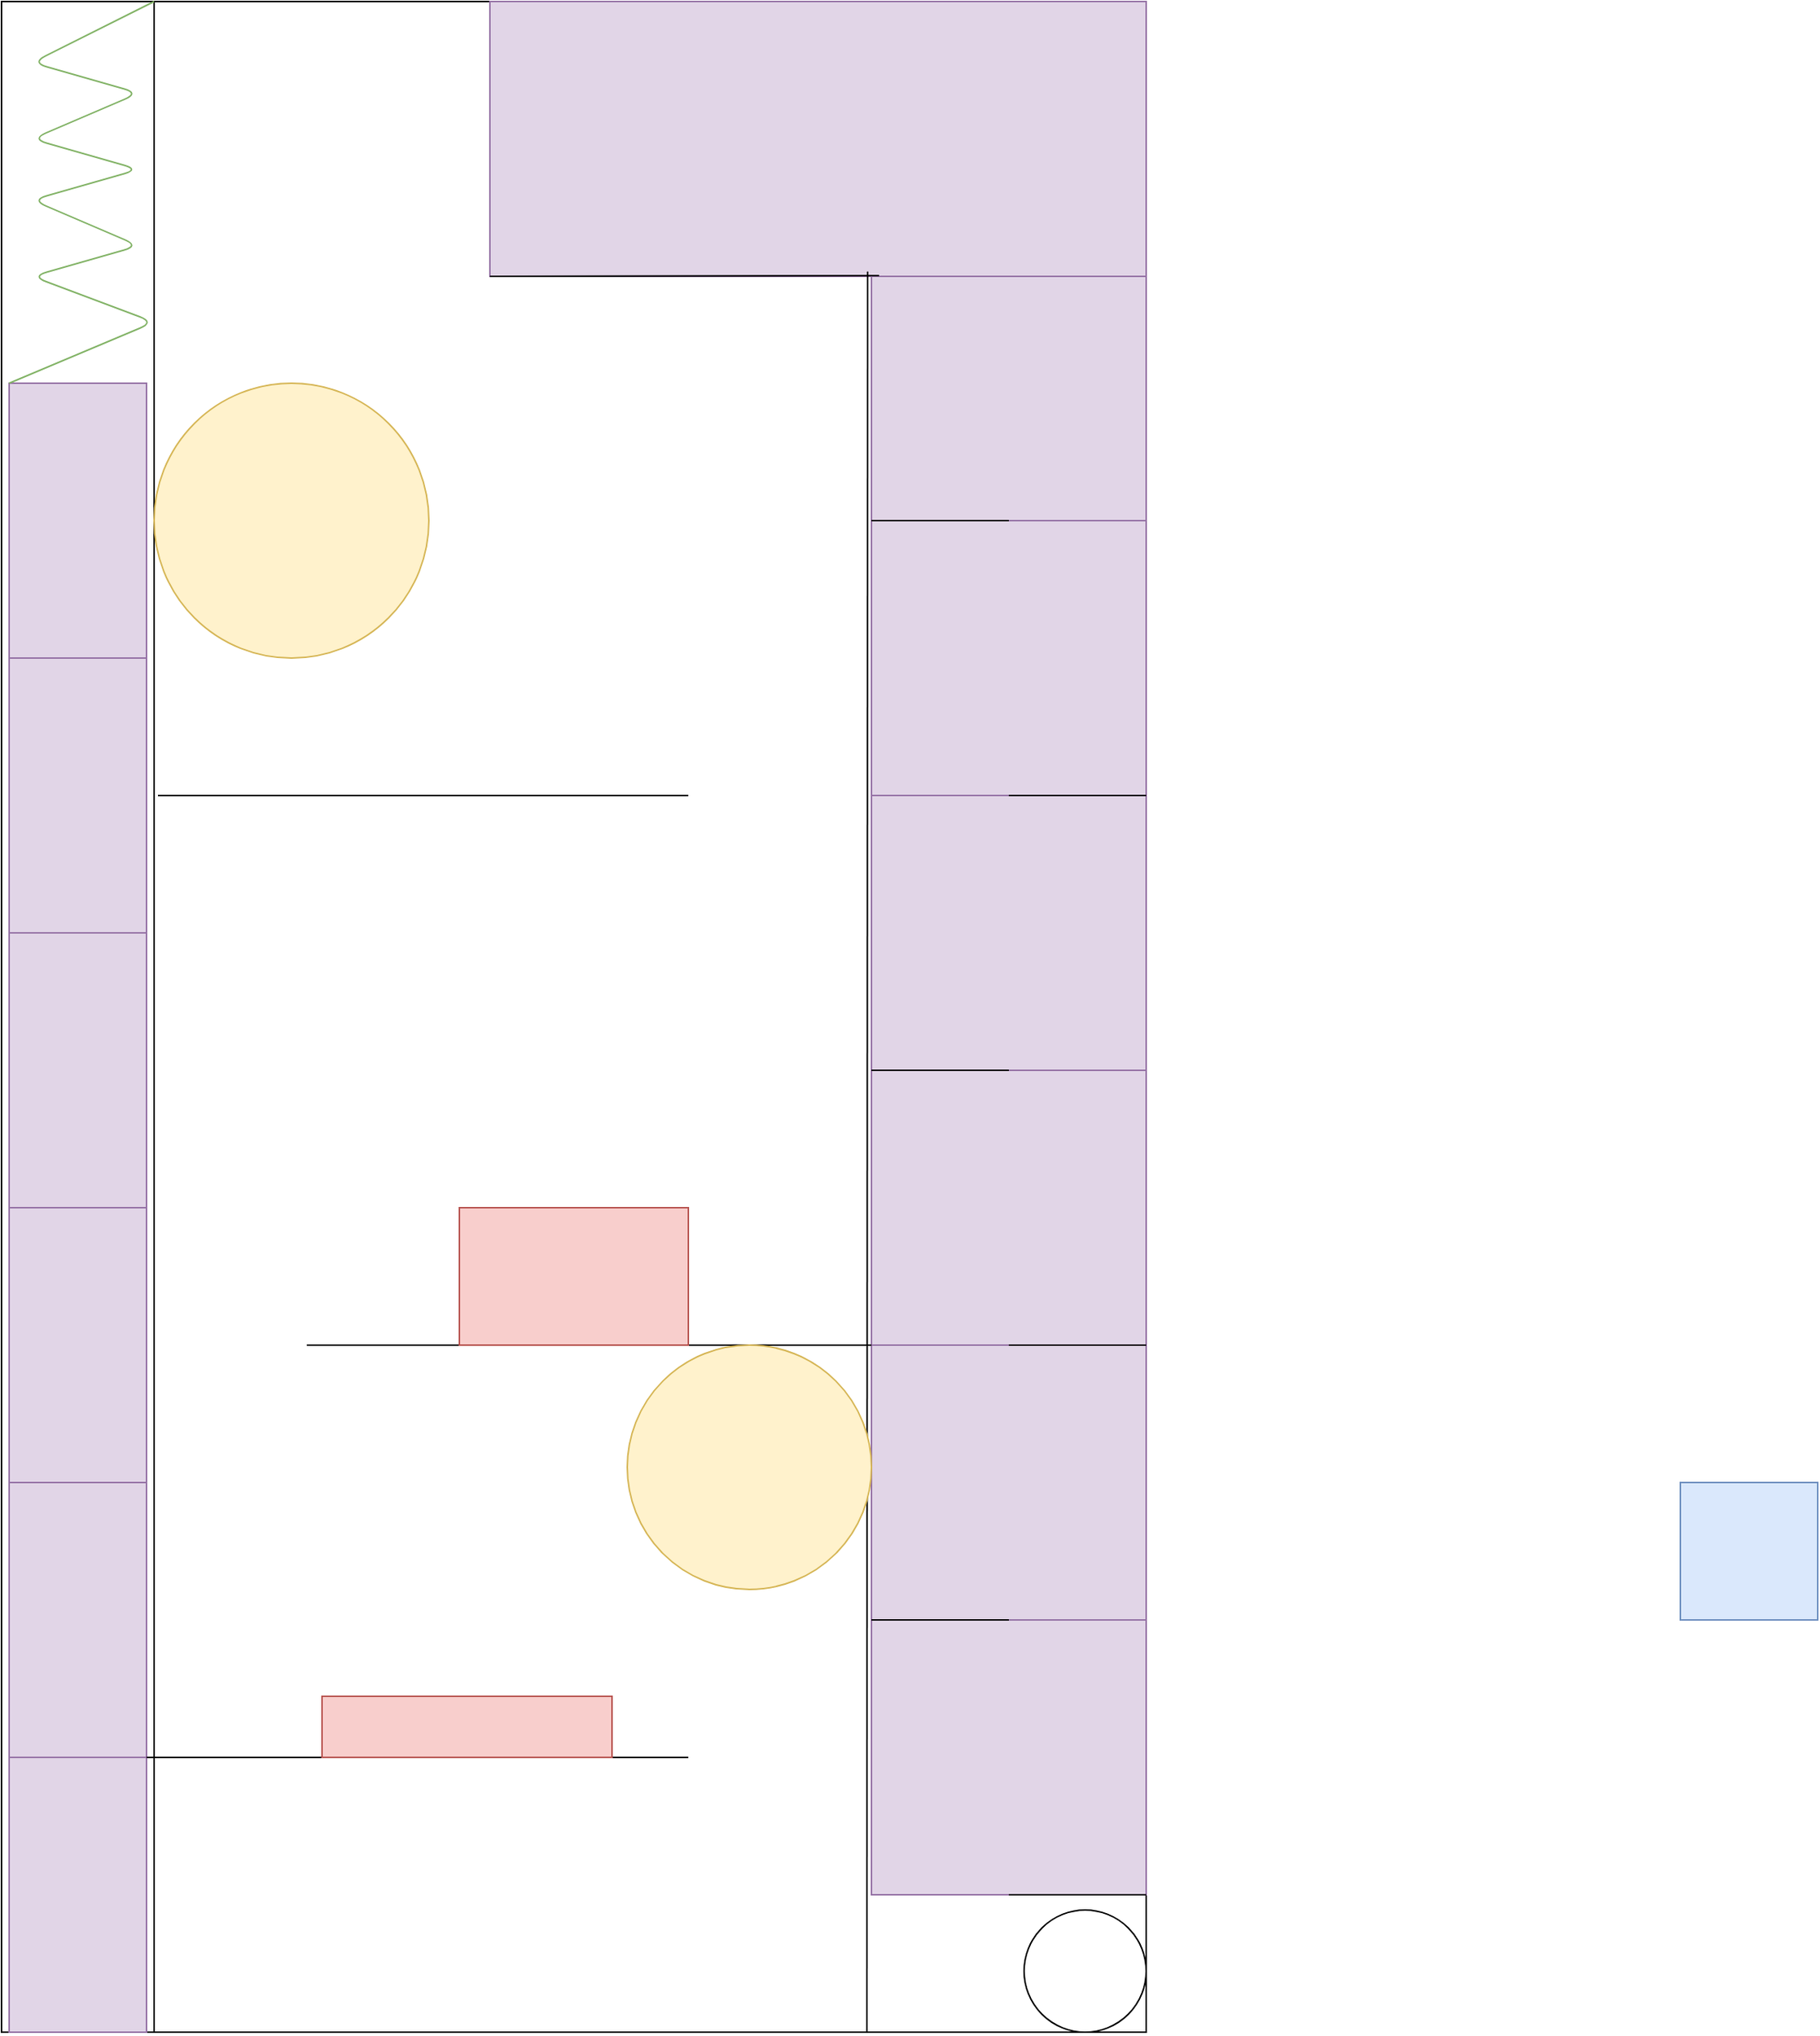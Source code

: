 <mxfile version="12.7.4" type="device"><diagram id="zVq5GmmseIBQDNkgxk8b" name="Page-1"><mxGraphModel dx="2595" dy="1438" grid="1" gridSize="10" guides="1" tooltips="1" connect="1" arrows="1" fold="1" page="1" pageScale="1" pageWidth="827" pageHeight="1169" math="0" shadow="0"><root><mxCell id="0"/><mxCell id="1" parent="0"/><mxCell id="PuFckto0kHO3H3_deFeA-1" value="" style="rounded=0;whiteSpace=wrap;html=1;" vertex="1" parent="1"><mxGeometry x="210" y="90" width="750" height="1330" as="geometry"/></mxCell><mxCell id="PuFckto0kHO3H3_deFeA-2" value="" style="ellipse;whiteSpace=wrap;html=1;aspect=fixed;" vertex="1" parent="1"><mxGeometry x="880" y="1340" width="80" height="80" as="geometry"/></mxCell><mxCell id="PuFckto0kHO3H3_deFeA-4" value="" style="rounded=0;whiteSpace=wrap;html=1;fillColor=#e1d5e7;strokeColor=#9673a6;" vertex="1" parent="1"><mxGeometry x="780" y="1150" width="180" height="180" as="geometry"/></mxCell><mxCell id="PuFckto0kHO3H3_deFeA-5" value="" style="endArrow=none;html=1;exitX=0;exitY=0;exitDx=0;exitDy=0;entryX=0.5;entryY=0;entryDx=0;entryDy=0;" edge="1" parent="1" source="PuFckto0kHO3H3_deFeA-4" target="PuFckto0kHO3H3_deFeA-4"><mxGeometry width="50" height="50" relative="1" as="geometry"><mxPoint x="660" y="820" as="sourcePoint"/><mxPoint x="710" y="770" as="targetPoint"/></mxGeometry></mxCell><mxCell id="PuFckto0kHO3H3_deFeA-7" value="" style="endArrow=none;html=1;exitX=0;exitY=0;exitDx=0;exitDy=0;entryX=0.5;entryY=0;entryDx=0;entryDy=0;" edge="1" parent="1" source="PuFckto0kHO3H3_deFeA-4" target="PuFckto0kHO3H3_deFeA-4"><mxGeometry width="50" height="50" relative="1" as="geometry"><mxPoint x="660" y="820" as="sourcePoint"/><mxPoint x="710" y="770" as="targetPoint"/></mxGeometry></mxCell><mxCell id="PuFckto0kHO3H3_deFeA-10" value="" style="rounded=0;whiteSpace=wrap;html=1;fillColor=#e1d5e7;strokeColor=#9673a6;" vertex="1" parent="1"><mxGeometry x="780" y="970" width="180" height="180" as="geometry"/></mxCell><mxCell id="PuFckto0kHO3H3_deFeA-11" value="" style="rounded=0;whiteSpace=wrap;html=1;fillColor=#e1d5e7;strokeColor=#9673a6;" vertex="1" parent="1"><mxGeometry x="780" y="790" width="180" height="180" as="geometry"/></mxCell><mxCell id="PuFckto0kHO3H3_deFeA-12" value="" style="rounded=0;whiteSpace=wrap;html=1;fillColor=#e1d5e7;strokeColor=#9673a6;" vertex="1" parent="1"><mxGeometry x="780" y="610" width="180" height="180" as="geometry"/></mxCell><mxCell id="PuFckto0kHO3H3_deFeA-13" value="" style="rounded=0;whiteSpace=wrap;html=1;fillColor=#e1d5e7;strokeColor=#9673a6;" vertex="1" parent="1"><mxGeometry x="780" y="430" width="180" height="180" as="geometry"/></mxCell><mxCell id="PuFckto0kHO3H3_deFeA-14" value="" style="rounded=0;whiteSpace=wrap;html=1;fillColor=#e1d5e7;strokeColor=#9673a6;" vertex="1" parent="1"><mxGeometry x="780" y="250" width="180" height="180" as="geometry"/></mxCell><mxCell id="PuFckto0kHO3H3_deFeA-16" value="" style="endArrow=none;html=1;" edge="1" parent="1" target="PuFckto0kHO3H3_deFeA-4"><mxGeometry width="50" height="50" relative="1" as="geometry"><mxPoint x="800" y="1330" as="sourcePoint"/><mxPoint x="880" y="1330" as="targetPoint"/></mxGeometry></mxCell><mxCell id="PuFckto0kHO3H3_deFeA-17" value="" style="endArrow=none;html=1;entryX=0.5;entryY=1;entryDx=0;entryDy=0;exitX=0;exitY=1;exitDx=0;exitDy=0;" edge="1" parent="1" source="PuFckto0kHO3H3_deFeA-10" target="PuFckto0kHO3H3_deFeA-10"><mxGeometry width="50" height="50" relative="1" as="geometry"><mxPoint x="790" y="1330" as="sourcePoint"/><mxPoint x="870" y="1330" as="targetPoint"/></mxGeometry></mxCell><mxCell id="PuFckto0kHO3H3_deFeA-19" value="" style="rounded=0;whiteSpace=wrap;html=1;fillColor=#e1d5e7;strokeColor=#9673a6;" vertex="1" parent="1"><mxGeometry x="530" y="90" width="430" height="180" as="geometry"/></mxCell><mxCell id="PuFckto0kHO3H3_deFeA-22" value="" style="rounded=0;whiteSpace=wrap;html=1;" vertex="1" parent="1"><mxGeometry x="210" y="90" width="100" height="1330" as="geometry"/></mxCell><mxCell id="PuFckto0kHO3H3_deFeA-23" value="" style="rounded=0;whiteSpace=wrap;html=1;fillColor=#e1d5e7;strokeColor=#9673a6;" vertex="1" parent="1"><mxGeometry x="215" y="1240" width="90" height="180" as="geometry"/></mxCell><mxCell id="PuFckto0kHO3H3_deFeA-24" value="" style="rounded=0;whiteSpace=wrap;html=1;fillColor=#e1d5e7;strokeColor=#9673a6;" vertex="1" parent="1"><mxGeometry x="215" y="1060" width="90" height="180" as="geometry"/></mxCell><mxCell id="PuFckto0kHO3H3_deFeA-25" value="" style="rounded=0;whiteSpace=wrap;html=1;fillColor=#e1d5e7;strokeColor=#9673a6;" vertex="1" parent="1"><mxGeometry x="215" y="880" width="90" height="180" as="geometry"/></mxCell><mxCell id="PuFckto0kHO3H3_deFeA-26" value="" style="rounded=0;whiteSpace=wrap;html=1;fillColor=#e1d5e7;strokeColor=#9673a6;" vertex="1" parent="1"><mxGeometry x="215" y="700" width="90" height="180" as="geometry"/></mxCell><mxCell id="PuFckto0kHO3H3_deFeA-27" value="" style="rounded=0;whiteSpace=wrap;html=1;fillColor=#e1d5e7;strokeColor=#9673a6;" vertex="1" parent="1"><mxGeometry x="215" y="520" width="90" height="180" as="geometry"/></mxCell><mxCell id="PuFckto0kHO3H3_deFeA-28" value="" style="rounded=0;whiteSpace=wrap;html=1;fillColor=#e1d5e7;strokeColor=#9673a6;" vertex="1" parent="1"><mxGeometry x="215" y="340" width="90" height="180" as="geometry"/></mxCell><mxCell id="PuFckto0kHO3H3_deFeA-30" value="" style="endArrow=none;html=1;exitX=0;exitY=0;exitDx=0;exitDy=0;entryX=1;entryY=0;entryDx=0;entryDy=0;fillColor=#d5e8d4;strokeColor=#82b366;" edge="1" parent="1" source="PuFckto0kHO3H3_deFeA-28" target="PuFckto0kHO3H3_deFeA-22"><mxGeometry width="50" height="50" relative="1" as="geometry"><mxPoint x="660" y="820" as="sourcePoint"/><mxPoint x="710" y="770" as="targetPoint"/><Array as="points"><mxPoint x="310" y="300"/><mxPoint x="230" y="270"/><mxPoint x="300" y="250"/><mxPoint x="230" y="220"/><mxPoint x="300" y="200"/><mxPoint x="230" y="180"/><mxPoint x="300" y="150"/><mxPoint x="230" y="130"/></Array></mxGeometry></mxCell><mxCell id="PuFckto0kHO3H3_deFeA-31" value="" style="ellipse;whiteSpace=wrap;html=1;aspect=fixed;fillColor=#fff2cc;strokeColor=#d6b656;" vertex="1" parent="1"><mxGeometry x="310" y="340" width="180" height="180" as="geometry"/></mxCell><mxCell id="PuFckto0kHO3H3_deFeA-34" value="" style="endArrow=none;html=1;exitX=1.025;exitY=0.391;exitDx=0;exitDy=0;exitPerimeter=0;" edge="1" parent="1" source="PuFckto0kHO3H3_deFeA-22"><mxGeometry width="50" height="50" relative="1" as="geometry"><mxPoint x="320" y="610" as="sourcePoint"/><mxPoint x="660" y="610" as="targetPoint"/></mxGeometry></mxCell><mxCell id="PuFckto0kHO3H3_deFeA-35" value="" style="endArrow=none;html=1;entryX=0;entryY=1;entryDx=0;entryDy=0;" edge="1" parent="1" target="PuFckto0kHO3H3_deFeA-11"><mxGeometry width="50" height="50" relative="1" as="geometry"><mxPoint x="410" y="970" as="sourcePoint"/><mxPoint x="710" y="770" as="targetPoint"/></mxGeometry></mxCell><mxCell id="PuFckto0kHO3H3_deFeA-36" value="" style="rounded=0;whiteSpace=wrap;html=1;fillColor=#f8cecc;strokeColor=#b85450;" vertex="1" parent="1"><mxGeometry x="510" y="880" width="150" height="90" as="geometry"/></mxCell><mxCell id="PuFckto0kHO3H3_deFeA-37" value="" style="whiteSpace=wrap;html=1;aspect=fixed;fillColor=#dae8fc;strokeColor=#6c8ebf;" vertex="1" parent="1"><mxGeometry x="1310" y="1060" width="90" height="90" as="geometry"/></mxCell><mxCell id="PuFckto0kHO3H3_deFeA-38" value="" style="endArrow=none;html=1;exitX=1;exitY=0;exitDx=0;exitDy=0;" edge="1" parent="1" source="PuFckto0kHO3H3_deFeA-23"><mxGeometry width="50" height="50" relative="1" as="geometry"><mxPoint x="630" y="810" as="sourcePoint"/><mxPoint x="660" y="1240" as="targetPoint"/></mxGeometry></mxCell><mxCell id="PuFckto0kHO3H3_deFeA-39" value="" style="rounded=0;whiteSpace=wrap;html=1;fillColor=#f8cecc;strokeColor=#b85450;" vertex="1" parent="1"><mxGeometry x="420" y="1200" width="190" height="40" as="geometry"/></mxCell><mxCell id="PuFckto0kHO3H3_deFeA-41" value="" style="endArrow=none;html=1;entryX=1;entryY=0;entryDx=0;entryDy=0;" edge="1" parent="1" target="PuFckto0kHO3H3_deFeA-10"><mxGeometry width="50" height="50" relative="1" as="geometry"><mxPoint x="870" y="970" as="sourcePoint"/><mxPoint x="680" y="760" as="targetPoint"/></mxGeometry></mxCell><mxCell id="PuFckto0kHO3H3_deFeA-42" value="" style="endArrow=none;html=1;entryX=0.5;entryY=0;entryDx=0;entryDy=0;exitX=0;exitY=0;exitDx=0;exitDy=0;" edge="1" parent="1" source="PuFckto0kHO3H3_deFeA-11" target="PuFckto0kHO3H3_deFeA-11"><mxGeometry width="50" height="50" relative="1" as="geometry"><mxPoint x="880" y="980" as="sourcePoint"/><mxPoint x="970" y="980" as="targetPoint"/></mxGeometry></mxCell><mxCell id="PuFckto0kHO3H3_deFeA-43" value="" style="endArrow=none;html=1;entryX=0.5;entryY=0;entryDx=0;entryDy=0;exitX=1;exitY=1;exitDx=0;exitDy=0;" edge="1" parent="1" source="PuFckto0kHO3H3_deFeA-13" target="PuFckto0kHO3H3_deFeA-12"><mxGeometry width="50" height="50" relative="1" as="geometry"><mxPoint x="790" y="800" as="sourcePoint"/><mxPoint x="880" y="800" as="targetPoint"/></mxGeometry></mxCell><mxCell id="PuFckto0kHO3H3_deFeA-44" value="" style="endArrow=none;html=1;entryX=0.5;entryY=0;entryDx=0;entryDy=0;exitX=0;exitY=0;exitDx=0;exitDy=0;" edge="1" parent="1" source="PuFckto0kHO3H3_deFeA-13" target="PuFckto0kHO3H3_deFeA-13"><mxGeometry width="50" height="50" relative="1" as="geometry"><mxPoint x="800" y="810" as="sourcePoint"/><mxPoint x="890" y="810" as="targetPoint"/></mxGeometry></mxCell><mxCell id="PuFckto0kHO3H3_deFeA-46" value="" style="endArrow=none;html=1;entryX=0.593;entryY=0.997;entryDx=0;entryDy=0;exitX=0;exitY=1;exitDx=0;exitDy=0;entryPerimeter=0;" edge="1" parent="1" source="PuFckto0kHO3H3_deFeA-19" target="PuFckto0kHO3H3_deFeA-19"><mxGeometry width="50" height="50" relative="1" as="geometry"><mxPoint x="820" y="830" as="sourcePoint"/><mxPoint x="910" y="830" as="targetPoint"/></mxGeometry></mxCell><mxCell id="PuFckto0kHO3H3_deFeA-48" value="" style="endArrow=none;html=1;entryX=-0.014;entryY=0.094;entryDx=0;entryDy=0;entryPerimeter=0;" edge="1" parent="1" target="PuFckto0kHO3H3_deFeA-14"><mxGeometry width="50" height="50" relative="1" as="geometry"><mxPoint x="777" y="1420" as="sourcePoint"/><mxPoint x="680" y="760" as="targetPoint"/></mxGeometry></mxCell><mxCell id="PuFckto0kHO3H3_deFeA-49" value="" style="endArrow=none;html=1;entryX=1;entryY=1;entryDx=0;entryDy=0;exitX=0.5;exitY=1;exitDx=0;exitDy=0;" edge="1" parent="1" source="PuFckto0kHO3H3_deFeA-4" target="PuFckto0kHO3H3_deFeA-4"><mxGeometry width="50" height="50" relative="1" as="geometry"><mxPoint x="630" y="810" as="sourcePoint"/><mxPoint x="680" y="760" as="targetPoint"/></mxGeometry></mxCell><mxCell id="PuFckto0kHO3H3_deFeA-50" value="" style="ellipse;whiteSpace=wrap;html=1;aspect=fixed;fillColor=#fff2cc;strokeColor=#d6b656;" vertex="1" parent="1"><mxGeometry x="620" y="970" width="160" height="160" as="geometry"/></mxCell></root></mxGraphModel></diagram></mxfile>